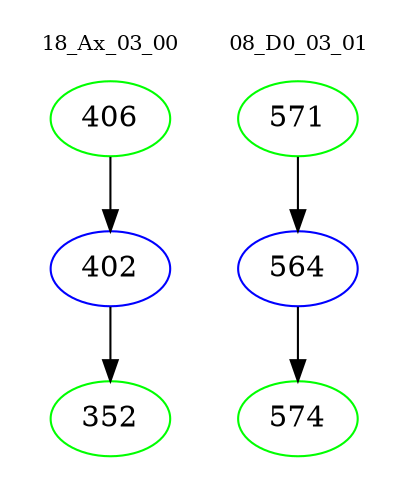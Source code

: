 digraph{
subgraph cluster_0 {
color = white
label = "18_Ax_03_00";
fontsize=10;
T0_406 [label="406", color="green"]
T0_406 -> T0_402 [color="black"]
T0_402 [label="402", color="blue"]
T0_402 -> T0_352 [color="black"]
T0_352 [label="352", color="green"]
}
subgraph cluster_1 {
color = white
label = "08_D0_03_01";
fontsize=10;
T1_571 [label="571", color="green"]
T1_571 -> T1_564 [color="black"]
T1_564 [label="564", color="blue"]
T1_564 -> T1_574 [color="black"]
T1_574 [label="574", color="green"]
}
}
